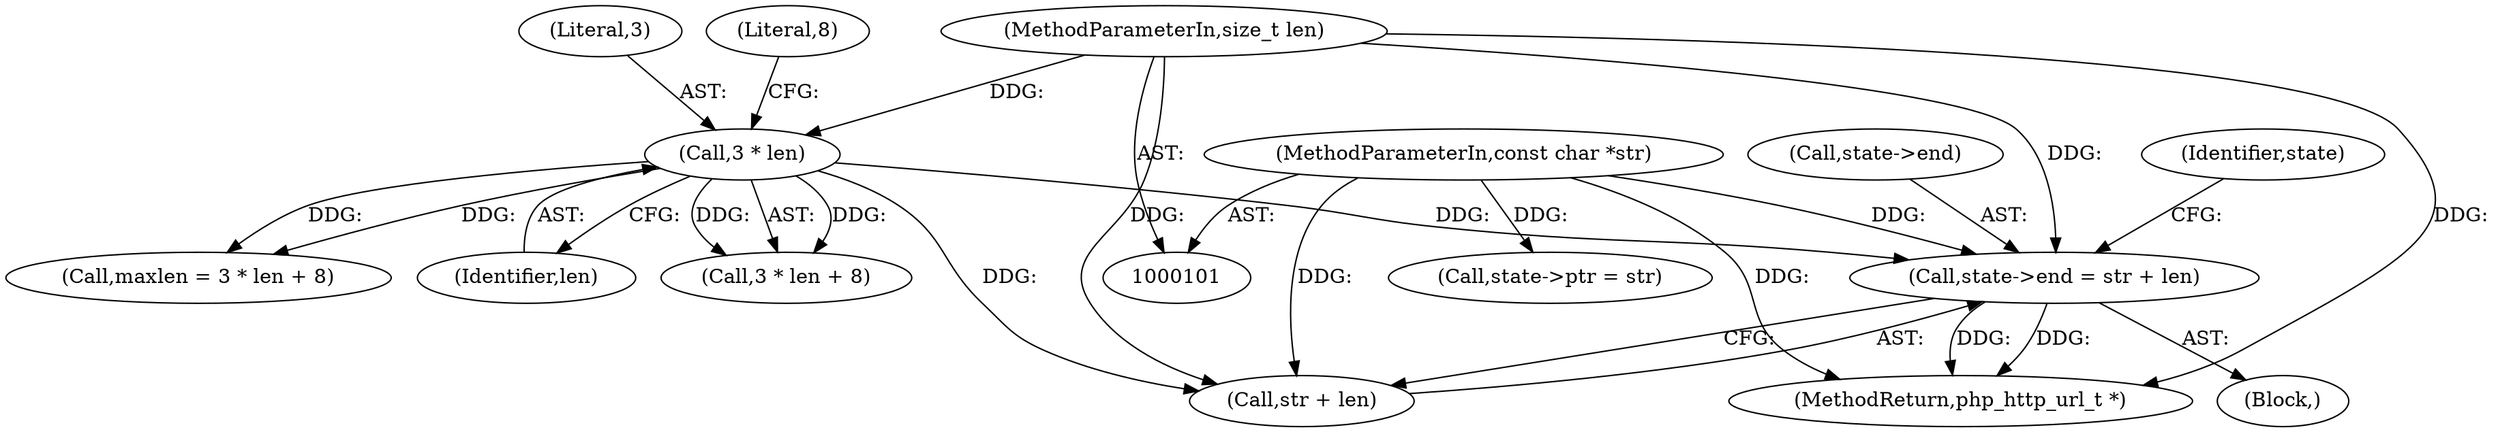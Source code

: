 digraph "0_ext-http_3724cd76a28be1d6049b5537232e97ac_0@integer" {
"1000124" [label="(Call,state->end = str + len)"];
"1000102" [label="(MethodParameterIn,const char *str)"];
"1000110" [label="(Call,3 * len)"];
"1000103" [label="(MethodParameterIn,size_t len)"];
"1000131" [label="(Call,state->ptr = str)"];
"1000105" [label="(Block,)"];
"1000133" [label="(Identifier,state)"];
"1000128" [label="(Call,str + len)"];
"1000110" [label="(Call,3 * len)"];
"1000125" [label="(Call,state->end)"];
"1000102" [label="(MethodParameterIn,const char *str)"];
"1000103" [label="(MethodParameterIn,size_t len)"];
"1000109" [label="(Call,3 * len + 8)"];
"1000111" [label="(Literal,3)"];
"1000190" [label="(MethodReturn,php_http_url_t *)"];
"1000107" [label="(Call,maxlen = 3 * len + 8)"];
"1000113" [label="(Literal,8)"];
"1000112" [label="(Identifier,len)"];
"1000124" [label="(Call,state->end = str + len)"];
"1000124" -> "1000105"  [label="AST: "];
"1000124" -> "1000128"  [label="CFG: "];
"1000125" -> "1000124"  [label="AST: "];
"1000128" -> "1000124"  [label="AST: "];
"1000133" -> "1000124"  [label="CFG: "];
"1000124" -> "1000190"  [label="DDG: "];
"1000124" -> "1000190"  [label="DDG: "];
"1000102" -> "1000124"  [label="DDG: "];
"1000110" -> "1000124"  [label="DDG: "];
"1000103" -> "1000124"  [label="DDG: "];
"1000102" -> "1000101"  [label="AST: "];
"1000102" -> "1000190"  [label="DDG: "];
"1000102" -> "1000128"  [label="DDG: "];
"1000102" -> "1000131"  [label="DDG: "];
"1000110" -> "1000109"  [label="AST: "];
"1000110" -> "1000112"  [label="CFG: "];
"1000111" -> "1000110"  [label="AST: "];
"1000112" -> "1000110"  [label="AST: "];
"1000113" -> "1000110"  [label="CFG: "];
"1000110" -> "1000107"  [label="DDG: "];
"1000110" -> "1000107"  [label="DDG: "];
"1000110" -> "1000109"  [label="DDG: "];
"1000110" -> "1000109"  [label="DDG: "];
"1000103" -> "1000110"  [label="DDG: "];
"1000110" -> "1000128"  [label="DDG: "];
"1000103" -> "1000101"  [label="AST: "];
"1000103" -> "1000190"  [label="DDG: "];
"1000103" -> "1000128"  [label="DDG: "];
}
